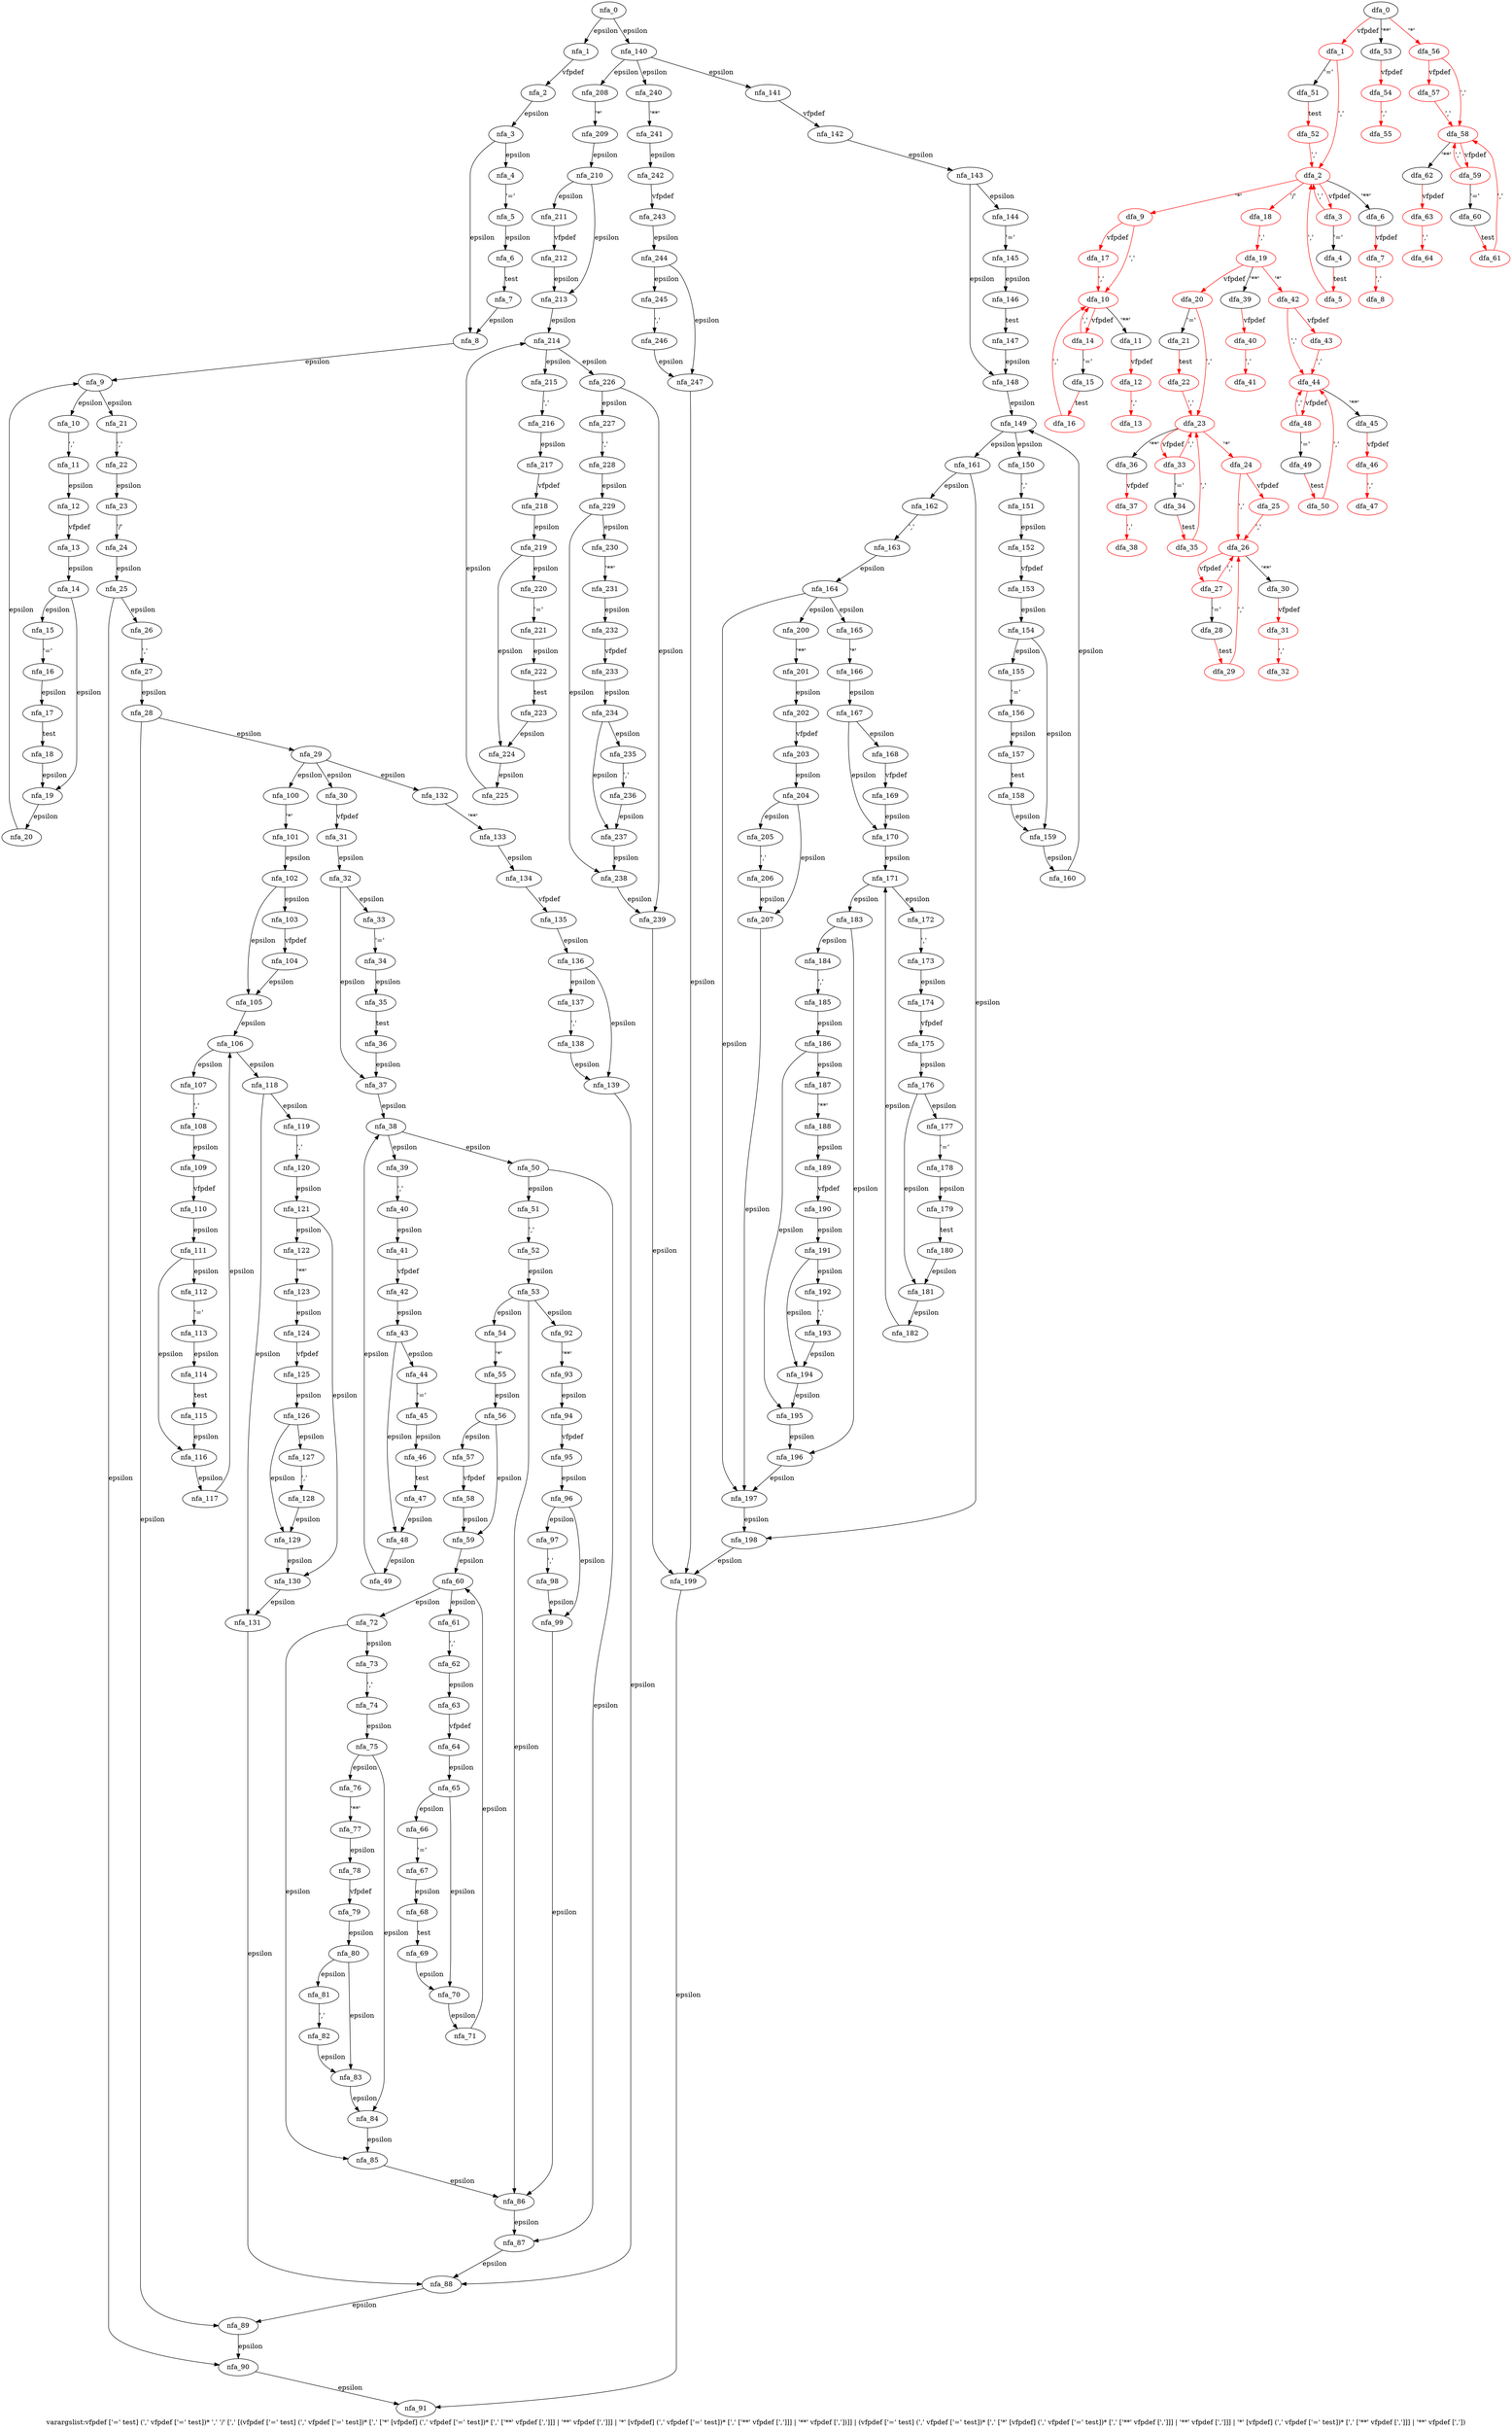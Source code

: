 digraph varargslist {
 graph[label="varargslist:vfpdef ['=' test] (',' vfpdef ['=' test])* ',' '/' [',' [(vfpdef ['=' test] (',' vfpdef ['=' test])* [',' ['*' [vfpdef] (',' vfpdef ['=' test])* [',' ['**' vfpdef [',']]] | '**' vfpdef [',']]] | '*' [vfpdef] (',' vfpdef ['=' test])* [',' ['**' vfpdef [',']]] | '**' vfpdef [','])]] | (vfpdef ['=' test] (',' vfpdef ['=' test])* [',' ['*' [vfpdef] (',' vfpdef ['=' test])* [',' ['**' vfpdef [',']]] | '**' vfpdef [',']]] | '*' [vfpdef] (',' vfpdef ['=' test])* [',' ['**' vfpdef [',']]] | '**' vfpdef [','])"]
 subgraph varargslist_nfa {
  nfa_0->nfa_1[label="epsilon"]
  nfa_1->nfa_2[label="vfpdef"]
  nfa_2->nfa_3[label="epsilon"]
  nfa_3->nfa_4[label="epsilon"]
  nfa_4->nfa_5[label="'='"]
  nfa_5->nfa_6[label="epsilon"]
  nfa_6->nfa_7[label="test"]
  nfa_7->nfa_8[label="epsilon"]
  nfa_8->nfa_9[label="epsilon"]
  nfa_9->nfa_10[label="epsilon"]
  nfa_10->nfa_11[label="','"]
  nfa_11->nfa_12[label="epsilon"]
  nfa_12->nfa_13[label="vfpdef"]
  nfa_13->nfa_14[label="epsilon"]
  nfa_14->nfa_15[label="epsilon"]
  nfa_15->nfa_16[label="'='"]
  nfa_16->nfa_17[label="epsilon"]
  nfa_17->nfa_18[label="test"]
  nfa_18->nfa_19[label="epsilon"]
  nfa_19->nfa_20[label="epsilon"]
  nfa_20->nfa_9[label="epsilon"]
  nfa_14->nfa_19[label="epsilon"]
  nfa_9->nfa_21[label="epsilon"]
  nfa_21->nfa_22[label="','"]
  nfa_22->nfa_23[label="epsilon"]
  nfa_23->nfa_24[label="'/'"]
  nfa_24->nfa_25[label="epsilon"]
  nfa_25->nfa_26[label="epsilon"]
  nfa_26->nfa_27[label="','"]
  nfa_27->nfa_28[label="epsilon"]
  nfa_28->nfa_29[label="epsilon"]
  nfa_29->nfa_30[label="epsilon"]
  nfa_30->nfa_31[label="vfpdef"]
  nfa_31->nfa_32[label="epsilon"]
  nfa_32->nfa_33[label="epsilon"]
  nfa_33->nfa_34[label="'='"]
  nfa_34->nfa_35[label="epsilon"]
  nfa_35->nfa_36[label="test"]
  nfa_36->nfa_37[label="epsilon"]
  nfa_37->nfa_38[label="epsilon"]
  nfa_38->nfa_39[label="epsilon"]
  nfa_39->nfa_40[label="','"]
  nfa_40->nfa_41[label="epsilon"]
  nfa_41->nfa_42[label="vfpdef"]
  nfa_42->nfa_43[label="epsilon"]
  nfa_43->nfa_44[label="epsilon"]
  nfa_44->nfa_45[label="'='"]
  nfa_45->nfa_46[label="epsilon"]
  nfa_46->nfa_47[label="test"]
  nfa_47->nfa_48[label="epsilon"]
  nfa_48->nfa_49[label="epsilon"]
  nfa_49->nfa_38[label="epsilon"]
  nfa_43->nfa_48[label="epsilon"]
  nfa_38->nfa_50[label="epsilon"]
  nfa_50->nfa_51[label="epsilon"]
  nfa_51->nfa_52[label="','"]
  nfa_52->nfa_53[label="epsilon"]
  nfa_53->nfa_54[label="epsilon"]
  nfa_54->nfa_55[label="'*'"]
  nfa_55->nfa_56[label="epsilon"]
  nfa_56->nfa_57[label="epsilon"]
  nfa_57->nfa_58[label="vfpdef"]
  nfa_58->nfa_59[label="epsilon"]
  nfa_59->nfa_60[label="epsilon"]
  nfa_60->nfa_61[label="epsilon"]
  nfa_61->nfa_62[label="','"]
  nfa_62->nfa_63[label="epsilon"]
  nfa_63->nfa_64[label="vfpdef"]
  nfa_64->nfa_65[label="epsilon"]
  nfa_65->nfa_66[label="epsilon"]
  nfa_66->nfa_67[label="'='"]
  nfa_67->nfa_68[label="epsilon"]
  nfa_68->nfa_69[label="test"]
  nfa_69->nfa_70[label="epsilon"]
  nfa_70->nfa_71[label="epsilon"]
  nfa_71->nfa_60[label="epsilon"]
  nfa_65->nfa_70[label="epsilon"]
  nfa_60->nfa_72[label="epsilon"]
  nfa_72->nfa_73[label="epsilon"]
  nfa_73->nfa_74[label="','"]
  nfa_74->nfa_75[label="epsilon"]
  nfa_75->nfa_76[label="epsilon"]
  nfa_76->nfa_77[label="'**'"]
  nfa_77->nfa_78[label="epsilon"]
  nfa_78->nfa_79[label="vfpdef"]
  nfa_79->nfa_80[label="epsilon"]
  nfa_80->nfa_81[label="epsilon"]
  nfa_81->nfa_82[label="','"]
  nfa_82->nfa_83[label="epsilon"]
  nfa_83->nfa_84[label="epsilon"]
  nfa_84->nfa_85[label="epsilon"]
  nfa_85->nfa_86[label="epsilon"]
  nfa_86->nfa_87[label="epsilon"]
  nfa_87->nfa_88[label="epsilon"]
  nfa_88->nfa_89[label="epsilon"]
  nfa_89->nfa_90[label="epsilon"]
  nfa_90->nfa_91[label="epsilon"]
  nfa_80->nfa_83[label="epsilon"]
  nfa_75->nfa_84[label="epsilon"]
  nfa_72->nfa_85[label="epsilon"]
  nfa_56->nfa_59[label="epsilon"]
  nfa_53->nfa_92[label="epsilon"]
  nfa_92->nfa_93[label="'**'"]
  nfa_93->nfa_94[label="epsilon"]
  nfa_94->nfa_95[label="vfpdef"]
  nfa_95->nfa_96[label="epsilon"]
  nfa_96->nfa_97[label="epsilon"]
  nfa_97->nfa_98[label="','"]
  nfa_98->nfa_99[label="epsilon"]
  nfa_99->nfa_86[label="epsilon"]
  nfa_96->nfa_99[label="epsilon"]
  nfa_53->nfa_86[label="epsilon"]
  nfa_50->nfa_87[label="epsilon"]
  nfa_32->nfa_37[label="epsilon"]
  nfa_29->nfa_100[label="epsilon"]
  nfa_100->nfa_101[label="'*'"]
  nfa_101->nfa_102[label="epsilon"]
  nfa_102->nfa_103[label="epsilon"]
  nfa_103->nfa_104[label="vfpdef"]
  nfa_104->nfa_105[label="epsilon"]
  nfa_105->nfa_106[label="epsilon"]
  nfa_106->nfa_107[label="epsilon"]
  nfa_107->nfa_108[label="','"]
  nfa_108->nfa_109[label="epsilon"]
  nfa_109->nfa_110[label="vfpdef"]
  nfa_110->nfa_111[label="epsilon"]
  nfa_111->nfa_112[label="epsilon"]
  nfa_112->nfa_113[label="'='"]
  nfa_113->nfa_114[label="epsilon"]
  nfa_114->nfa_115[label="test"]
  nfa_115->nfa_116[label="epsilon"]
  nfa_116->nfa_117[label="epsilon"]
  nfa_117->nfa_106[label="epsilon"]
  nfa_111->nfa_116[label="epsilon"]
  nfa_106->nfa_118[label="epsilon"]
  nfa_118->nfa_119[label="epsilon"]
  nfa_119->nfa_120[label="','"]
  nfa_120->nfa_121[label="epsilon"]
  nfa_121->nfa_122[label="epsilon"]
  nfa_122->nfa_123[label="'**'"]
  nfa_123->nfa_124[label="epsilon"]
  nfa_124->nfa_125[label="vfpdef"]
  nfa_125->nfa_126[label="epsilon"]
  nfa_126->nfa_127[label="epsilon"]
  nfa_127->nfa_128[label="','"]
  nfa_128->nfa_129[label="epsilon"]
  nfa_129->nfa_130[label="epsilon"]
  nfa_130->nfa_131[label="epsilon"]
  nfa_131->nfa_88[label="epsilon"]
  nfa_126->nfa_129[label="epsilon"]
  nfa_121->nfa_130[label="epsilon"]
  nfa_118->nfa_131[label="epsilon"]
  nfa_102->nfa_105[label="epsilon"]
  nfa_29->nfa_132[label="epsilon"]
  nfa_132->nfa_133[label="'**'"]
  nfa_133->nfa_134[label="epsilon"]
  nfa_134->nfa_135[label="vfpdef"]
  nfa_135->nfa_136[label="epsilon"]
  nfa_136->nfa_137[label="epsilon"]
  nfa_137->nfa_138[label="','"]
  nfa_138->nfa_139[label="epsilon"]
  nfa_139->nfa_88[label="epsilon"]
  nfa_136->nfa_139[label="epsilon"]
  nfa_28->nfa_89[label="epsilon"]
  nfa_25->nfa_90[label="epsilon"]
  nfa_3->nfa_8[label="epsilon"]
  nfa_0->nfa_140[label="epsilon"]
  nfa_140->nfa_141[label="epsilon"]
  nfa_141->nfa_142[label="vfpdef"]
  nfa_142->nfa_143[label="epsilon"]
  nfa_143->nfa_144[label="epsilon"]
  nfa_144->nfa_145[label="'='"]
  nfa_145->nfa_146[label="epsilon"]
  nfa_146->nfa_147[label="test"]
  nfa_147->nfa_148[label="epsilon"]
  nfa_148->nfa_149[label="epsilon"]
  nfa_149->nfa_150[label="epsilon"]
  nfa_150->nfa_151[label="','"]
  nfa_151->nfa_152[label="epsilon"]
  nfa_152->nfa_153[label="vfpdef"]
  nfa_153->nfa_154[label="epsilon"]
  nfa_154->nfa_155[label="epsilon"]
  nfa_155->nfa_156[label="'='"]
  nfa_156->nfa_157[label="epsilon"]
  nfa_157->nfa_158[label="test"]
  nfa_158->nfa_159[label="epsilon"]
  nfa_159->nfa_160[label="epsilon"]
  nfa_160->nfa_149[label="epsilon"]
  nfa_154->nfa_159[label="epsilon"]
  nfa_149->nfa_161[label="epsilon"]
  nfa_161->nfa_162[label="epsilon"]
  nfa_162->nfa_163[label="','"]
  nfa_163->nfa_164[label="epsilon"]
  nfa_164->nfa_165[label="epsilon"]
  nfa_165->nfa_166[label="'*'"]
  nfa_166->nfa_167[label="epsilon"]
  nfa_167->nfa_168[label="epsilon"]
  nfa_168->nfa_169[label="vfpdef"]
  nfa_169->nfa_170[label="epsilon"]
  nfa_170->nfa_171[label="epsilon"]
  nfa_171->nfa_172[label="epsilon"]
  nfa_172->nfa_173[label="','"]
  nfa_173->nfa_174[label="epsilon"]
  nfa_174->nfa_175[label="vfpdef"]
  nfa_175->nfa_176[label="epsilon"]
  nfa_176->nfa_177[label="epsilon"]
  nfa_177->nfa_178[label="'='"]
  nfa_178->nfa_179[label="epsilon"]
  nfa_179->nfa_180[label="test"]
  nfa_180->nfa_181[label="epsilon"]
  nfa_181->nfa_182[label="epsilon"]
  nfa_182->nfa_171[label="epsilon"]
  nfa_176->nfa_181[label="epsilon"]
  nfa_171->nfa_183[label="epsilon"]
  nfa_183->nfa_184[label="epsilon"]
  nfa_184->nfa_185[label="','"]
  nfa_185->nfa_186[label="epsilon"]
  nfa_186->nfa_187[label="epsilon"]
  nfa_187->nfa_188[label="'**'"]
  nfa_188->nfa_189[label="epsilon"]
  nfa_189->nfa_190[label="vfpdef"]
  nfa_190->nfa_191[label="epsilon"]
  nfa_191->nfa_192[label="epsilon"]
  nfa_192->nfa_193[label="','"]
  nfa_193->nfa_194[label="epsilon"]
  nfa_194->nfa_195[label="epsilon"]
  nfa_195->nfa_196[label="epsilon"]
  nfa_196->nfa_197[label="epsilon"]
  nfa_197->nfa_198[label="epsilon"]
  nfa_198->nfa_199[label="epsilon"]
  nfa_199->nfa_91[label="epsilon"]
  nfa_191->nfa_194[label="epsilon"]
  nfa_186->nfa_195[label="epsilon"]
  nfa_183->nfa_196[label="epsilon"]
  nfa_167->nfa_170[label="epsilon"]
  nfa_164->nfa_200[label="epsilon"]
  nfa_200->nfa_201[label="'**'"]
  nfa_201->nfa_202[label="epsilon"]
  nfa_202->nfa_203[label="vfpdef"]
  nfa_203->nfa_204[label="epsilon"]
  nfa_204->nfa_205[label="epsilon"]
  nfa_205->nfa_206[label="','"]
  nfa_206->nfa_207[label="epsilon"]
  nfa_207->nfa_197[label="epsilon"]
  nfa_204->nfa_207[label="epsilon"]
  nfa_164->nfa_197[label="epsilon"]
  nfa_161->nfa_198[label="epsilon"]
  nfa_143->nfa_148[label="epsilon"]
  nfa_140->nfa_208[label="epsilon"]
  nfa_208->nfa_209[label="'*'"]
  nfa_209->nfa_210[label="epsilon"]
  nfa_210->nfa_211[label="epsilon"]
  nfa_211->nfa_212[label="vfpdef"]
  nfa_212->nfa_213[label="epsilon"]
  nfa_213->nfa_214[label="epsilon"]
  nfa_214->nfa_215[label="epsilon"]
  nfa_215->nfa_216[label="','"]
  nfa_216->nfa_217[label="epsilon"]
  nfa_217->nfa_218[label="vfpdef"]
  nfa_218->nfa_219[label="epsilon"]
  nfa_219->nfa_220[label="epsilon"]
  nfa_220->nfa_221[label="'='"]
  nfa_221->nfa_222[label="epsilon"]
  nfa_222->nfa_223[label="test"]
  nfa_223->nfa_224[label="epsilon"]
  nfa_224->nfa_225[label="epsilon"]
  nfa_225->nfa_214[label="epsilon"]
  nfa_219->nfa_224[label="epsilon"]
  nfa_214->nfa_226[label="epsilon"]
  nfa_226->nfa_227[label="epsilon"]
  nfa_227->nfa_228[label="','"]
  nfa_228->nfa_229[label="epsilon"]
  nfa_229->nfa_230[label="epsilon"]
  nfa_230->nfa_231[label="'**'"]
  nfa_231->nfa_232[label="epsilon"]
  nfa_232->nfa_233[label="vfpdef"]
  nfa_233->nfa_234[label="epsilon"]
  nfa_234->nfa_235[label="epsilon"]
  nfa_235->nfa_236[label="','"]
  nfa_236->nfa_237[label="epsilon"]
  nfa_237->nfa_238[label="epsilon"]
  nfa_238->nfa_239[label="epsilon"]
  nfa_239->nfa_199[label="epsilon"]
  nfa_234->nfa_237[label="epsilon"]
  nfa_229->nfa_238[label="epsilon"]
  nfa_226->nfa_239[label="epsilon"]
  nfa_210->nfa_213[label="epsilon"]
  nfa_140->nfa_240[label="epsilon"]
  nfa_240->nfa_241[label="'**'"]
  nfa_241->nfa_242[label="epsilon"]
  nfa_242->nfa_243[label="vfpdef"]
  nfa_243->nfa_244[label="epsilon"]
  nfa_244->nfa_245[label="epsilon"]
  nfa_245->nfa_246[label="','"]
  nfa_246->nfa_247[label="epsilon"]
  nfa_247->nfa_199[label="epsilon"]
  nfa_244->nfa_247[label="epsilon"]
  }
 subgraph varargslist_dfa {
  dfa_0->dfa_1[label="vfpdef",color=red]
  dfa_1->dfa_2[label="','",color=red]
  dfa_2->dfa_3[label="vfpdef",color=red]
  dfa_3->dfa_4[label="'='"]
  dfa_4->dfa_5[label="test",color=red]
  dfa_5->dfa_2[label="','",color=red]
  dfa_3->dfa_2[label="','",color=red]
  dfa_2->dfa_6[label="'**'"]
  dfa_6->dfa_7[label="vfpdef",color=red]
  dfa_7->dfa_8[label="','",color=red]
  dfa_2->dfa_9[label="'*'",color=red]
  dfa_9->dfa_10[label="','",color=red]
  dfa_10->dfa_11[label="'**'"]
  dfa_11->dfa_12[label="vfpdef",color=red]
  dfa_12->dfa_13[label="','",color=red]
  dfa_10->dfa_14[label="vfpdef",color=red]
  dfa_14->dfa_15[label="'='"]
  dfa_15->dfa_16[label="test",color=red]
  dfa_16->dfa_10[label="','",color=red]
  dfa_14->dfa_10[label="','",color=red]
  dfa_9->dfa_17[label="vfpdef",color=red]
  dfa_17->dfa_10[label="','",color=red]
  dfa_2->dfa_18[label="'/'",color=red]
  dfa_18->dfa_19[label="','",color=red]
  dfa_19->dfa_20[label="vfpdef",color=red]
  dfa_20->dfa_21[label="'='"]
  dfa_21->dfa_22[label="test",color=red]
  dfa_22->dfa_23[label="','",color=red]
  dfa_23->dfa_24[label="'*'",color=red]
  dfa_24->dfa_25[label="vfpdef",color=red]
  dfa_25->dfa_26[label="','",color=red]
  dfa_26->dfa_27[label="vfpdef",color=red]
  dfa_27->dfa_26[label="','",color=red]
  dfa_27->dfa_28[label="'='"]
  dfa_28->dfa_29[label="test",color=red]
  dfa_29->dfa_26[label="','",color=red]
  dfa_26->dfa_30[label="'**'"]
  dfa_30->dfa_31[label="vfpdef",color=red]
  dfa_31->dfa_32[label="','",color=red]
  dfa_24->dfa_26[label="','",color=red]
  dfa_23->dfa_33[label="vfpdef",color=red]
  dfa_33->dfa_34[label="'='"]
  dfa_34->dfa_35[label="test",color=red]
  dfa_35->dfa_23[label="','",color=red]
  dfa_33->dfa_23[label="','",color=red]
  dfa_23->dfa_36[label="'**'"]
  dfa_36->dfa_37[label="vfpdef",color=red]
  dfa_37->dfa_38[label="','",color=red]
  dfa_20->dfa_23[label="','",color=red]
  dfa_19->dfa_39[label="'**'"]
  dfa_39->dfa_40[label="vfpdef",color=red]
  dfa_40->dfa_41[label="','",color=red]
  dfa_19->dfa_42[label="'*'",color=red]
  dfa_42->dfa_43[label="vfpdef",color=red]
  dfa_43->dfa_44[label="','",color=red]
  dfa_44->dfa_45[label="'**'"]
  dfa_45->dfa_46[label="vfpdef",color=red]
  dfa_46->dfa_47[label="','",color=red]
  dfa_44->dfa_48[label="vfpdef",color=red]
  dfa_48->dfa_49[label="'='"]
  dfa_49->dfa_50[label="test",color=red]
  dfa_50->dfa_44[label="','",color=red]
  dfa_48->dfa_44[label="','",color=red]
  dfa_42->dfa_44[label="','",color=red]
  dfa_1->dfa_51[label="'='"]
  dfa_51->dfa_52[label="test",color=red]
  dfa_52->dfa_2[label="','",color=red]
  dfa_0->dfa_53[label="'**'"]
  dfa_53->dfa_54[label="vfpdef",color=red]
  dfa_54->dfa_55[label="','",color=red]
  dfa_0->dfa_56[label="'*'",color=red]
  dfa_56->dfa_57[label="vfpdef",color=red]
  dfa_57->dfa_58[label="','",color=red]
  dfa_58->dfa_59[label="vfpdef",color=red]
  dfa_59->dfa_60[label="'='"]
  dfa_60->dfa_61[label="test",color=red]
  dfa_61->dfa_58[label="','",color=red]
  dfa_59->dfa_58[label="','",color=red]
  dfa_58->dfa_62[label="'**'"]
  dfa_62->dfa_63[label="vfpdef",color=red]
  dfa_63->dfa_64[label="','",color=red]
  dfa_56->dfa_58[label="','",color=red]
  dfa_1[color=red]
  dfa_2[color=red]
  dfa_3[color=red]
  dfa_5[color=red]
  dfa_7[color=red]
  dfa_8[color=red]
  dfa_9[color=red]
  dfa_10[color=red]
  dfa_12[color=red]
  dfa_13[color=red]
  dfa_14[color=red]
  dfa_16[color=red]
  dfa_17[color=red]
  dfa_18[color=red]
  dfa_19[color=red]
  dfa_20[color=red]
  dfa_22[color=red]
  dfa_23[color=red]
  dfa_24[color=red]
  dfa_25[color=red]
  dfa_26[color=red]
  dfa_27[color=red]
  dfa_29[color=red]
  dfa_31[color=red]
  dfa_32[color=red]
  dfa_33[color=red]
  dfa_35[color=red]
  dfa_37[color=red]
  dfa_38[color=red]
  dfa_40[color=red]
  dfa_41[color=red]
  dfa_42[color=red]
  dfa_43[color=red]
  dfa_44[color=red]
  dfa_46[color=red]
  dfa_47[color=red]
  dfa_48[color=red]
  dfa_50[color=red]
  dfa_52[color=red]
  dfa_54[color=red]
  dfa_55[color=red]
  dfa_56[color=red]
  dfa_57[color=red]
  dfa_58[color=red]
  dfa_59[color=red]
  dfa_61[color=red]
  dfa_63[color=red]
  dfa_64[color=red]
  }
}
